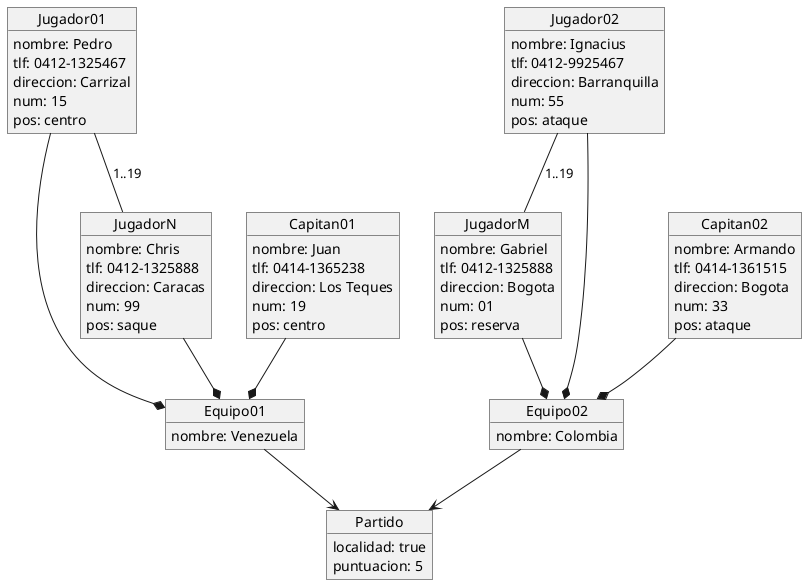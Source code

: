 @startuml Reto04_Obj
object Jugador01
object JugadorN
object Capitan01
object Jugador02
object JugadorM
object Capitan02
object Equipo01
object Equipo02
object Partido

Jugador01 -- JugadorN : 1..19
Jugador02 -- JugadorM : 1..19
Jugador01 --* Equipo01
JugadorN --* Equipo01
Capitan01 --* Equipo01
Jugador02 --* Equipo02
JugadorM --* Equipo02
Capitan02 --* Equipo02
Equipo01 --> Partido
Equipo02 --> Partido

Jugador01 : nombre: Pedro
Jugador01 : tlf: 0412-1325467
Jugador01 : direccion: Carrizal
Jugador01 : num: 15
Jugador01 : pos: centro
JugadorN : nombre: Chris
JugadorN : tlf: 0412-1325888
JugadorN : direccion: Caracas
JugadorN : num: 99
JugadorN : pos: saque
Jugador02 : nombre: Ignacius
Jugador02 : tlf: 0412-9925467
Jugador02 : direccion: Barranquilla
Jugador02 : num: 55
Jugador02 : pos: ataque
JugadorM : nombre: Gabriel
JugadorM : tlf: 0412-1325888
JugadorM : direccion: Bogota
JugadorM : num: 01
JugadorM : pos: reserva
Capitan01 : nombre: Juan
Capitan01 : tlf: 0414-1365238
Capitan01 : direccion: Los Teques
Capitan01 : num: 19
Capitan01 : pos: centro
Capitan02 : nombre: Armando
Capitan02 : tlf: 0414-1361515
Capitan02 : direccion: Bogota
Capitan02 : num: 33
Capitan02 : pos: ataque
Equipo01 : nombre: Venezuela
Equipo02 : nombre: Colombia
Partido : localidad: true
Partido : puntuacion: 5
@enduml
